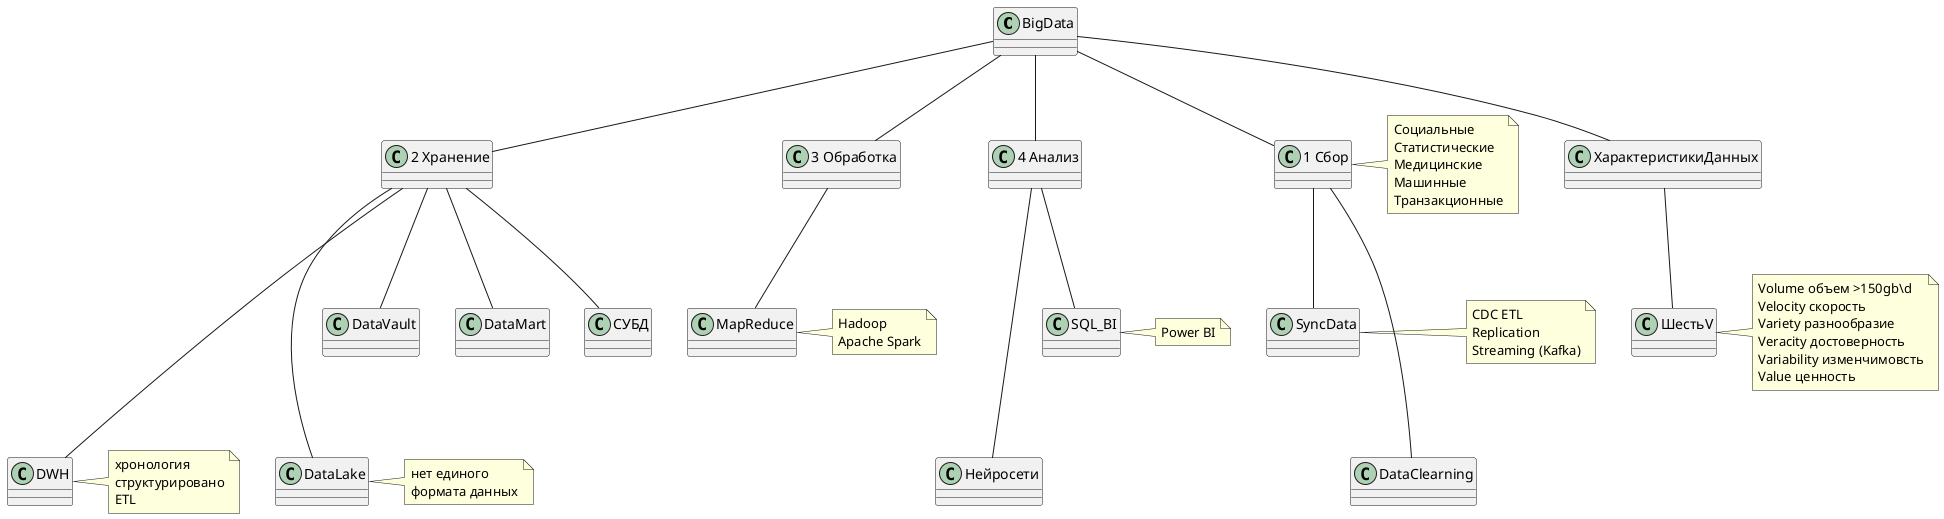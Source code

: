 @startuml (id=bigdata)

class BD as "BigData"

BD -- ХарактеристикиДанных
	ХарактеристикиДанных -- ШестьV
	note right
	Volume объем >150gb\d
	Velocity скорость
	Variety разнообразие
	Veracity достоверность
	Variability изменчимовсть
	Value ценность
	end note

class Сбор as "1 Сбор"
BD -- Сбор
	note left
	Социальные
	Статистические
	Медицинские
	Машинные
	Транзакционные
	end note
	Сбор --- DataClearning
	Сбор -- SyncData
	note right
	CDC ETL 
	Replication
	Streaming (Kafka)
	end note

class Хранение as "2 Хранение"
BD -- Хранение
	Хранение --- DWH
	note right
	хронология
	структурировано
	ETL
	end note
	Хранение --- DataLake
	note right
	нет единого 
	формата данных
	end note
	Хранение -- DataVault
	Хранение -- DataMart
	Хранение -- СУБД

class Обработка as "3 Обработка"
BD -- Обработка
	Обработка -- MapReduce
	note right
	Hadoop
	Apache Spark
	end note

class Анализ as "4 Анализ"
BD -- Анализ
	Анализ -- SQL_BI
	note right
	Power BI
	end note
	Анализ --- Нейросети

@enduml